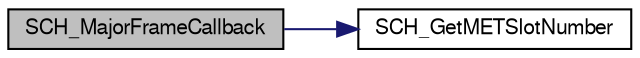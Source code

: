 digraph G
{
  edge [fontname="FreeSans",fontsize="10",labelfontname="FreeSans",labelfontsize="10"];
  node [fontname="FreeSans",fontsize="10",shape=record];
  rankdir=LR;
  Node1 [label="SCH_MajorFrameCallback",height=0.2,width=0.4,color="black", fillcolor="grey75", style="filled" fontcolor="black"];
  Node1 -> Node2 [color="midnightblue",fontsize="10",style="solid",fontname="FreeSans"];
  Node2 [label="SCH_GetMETSlotNumber",height=0.2,width=0.4,color="black", fillcolor="white", style="filled",URL="$sch__custom_8h.html#abbb6d913166c6579b57f48ca542b7ad9",tooltip="Computes a minor slot number from a MET subseconds zero point."];
}
